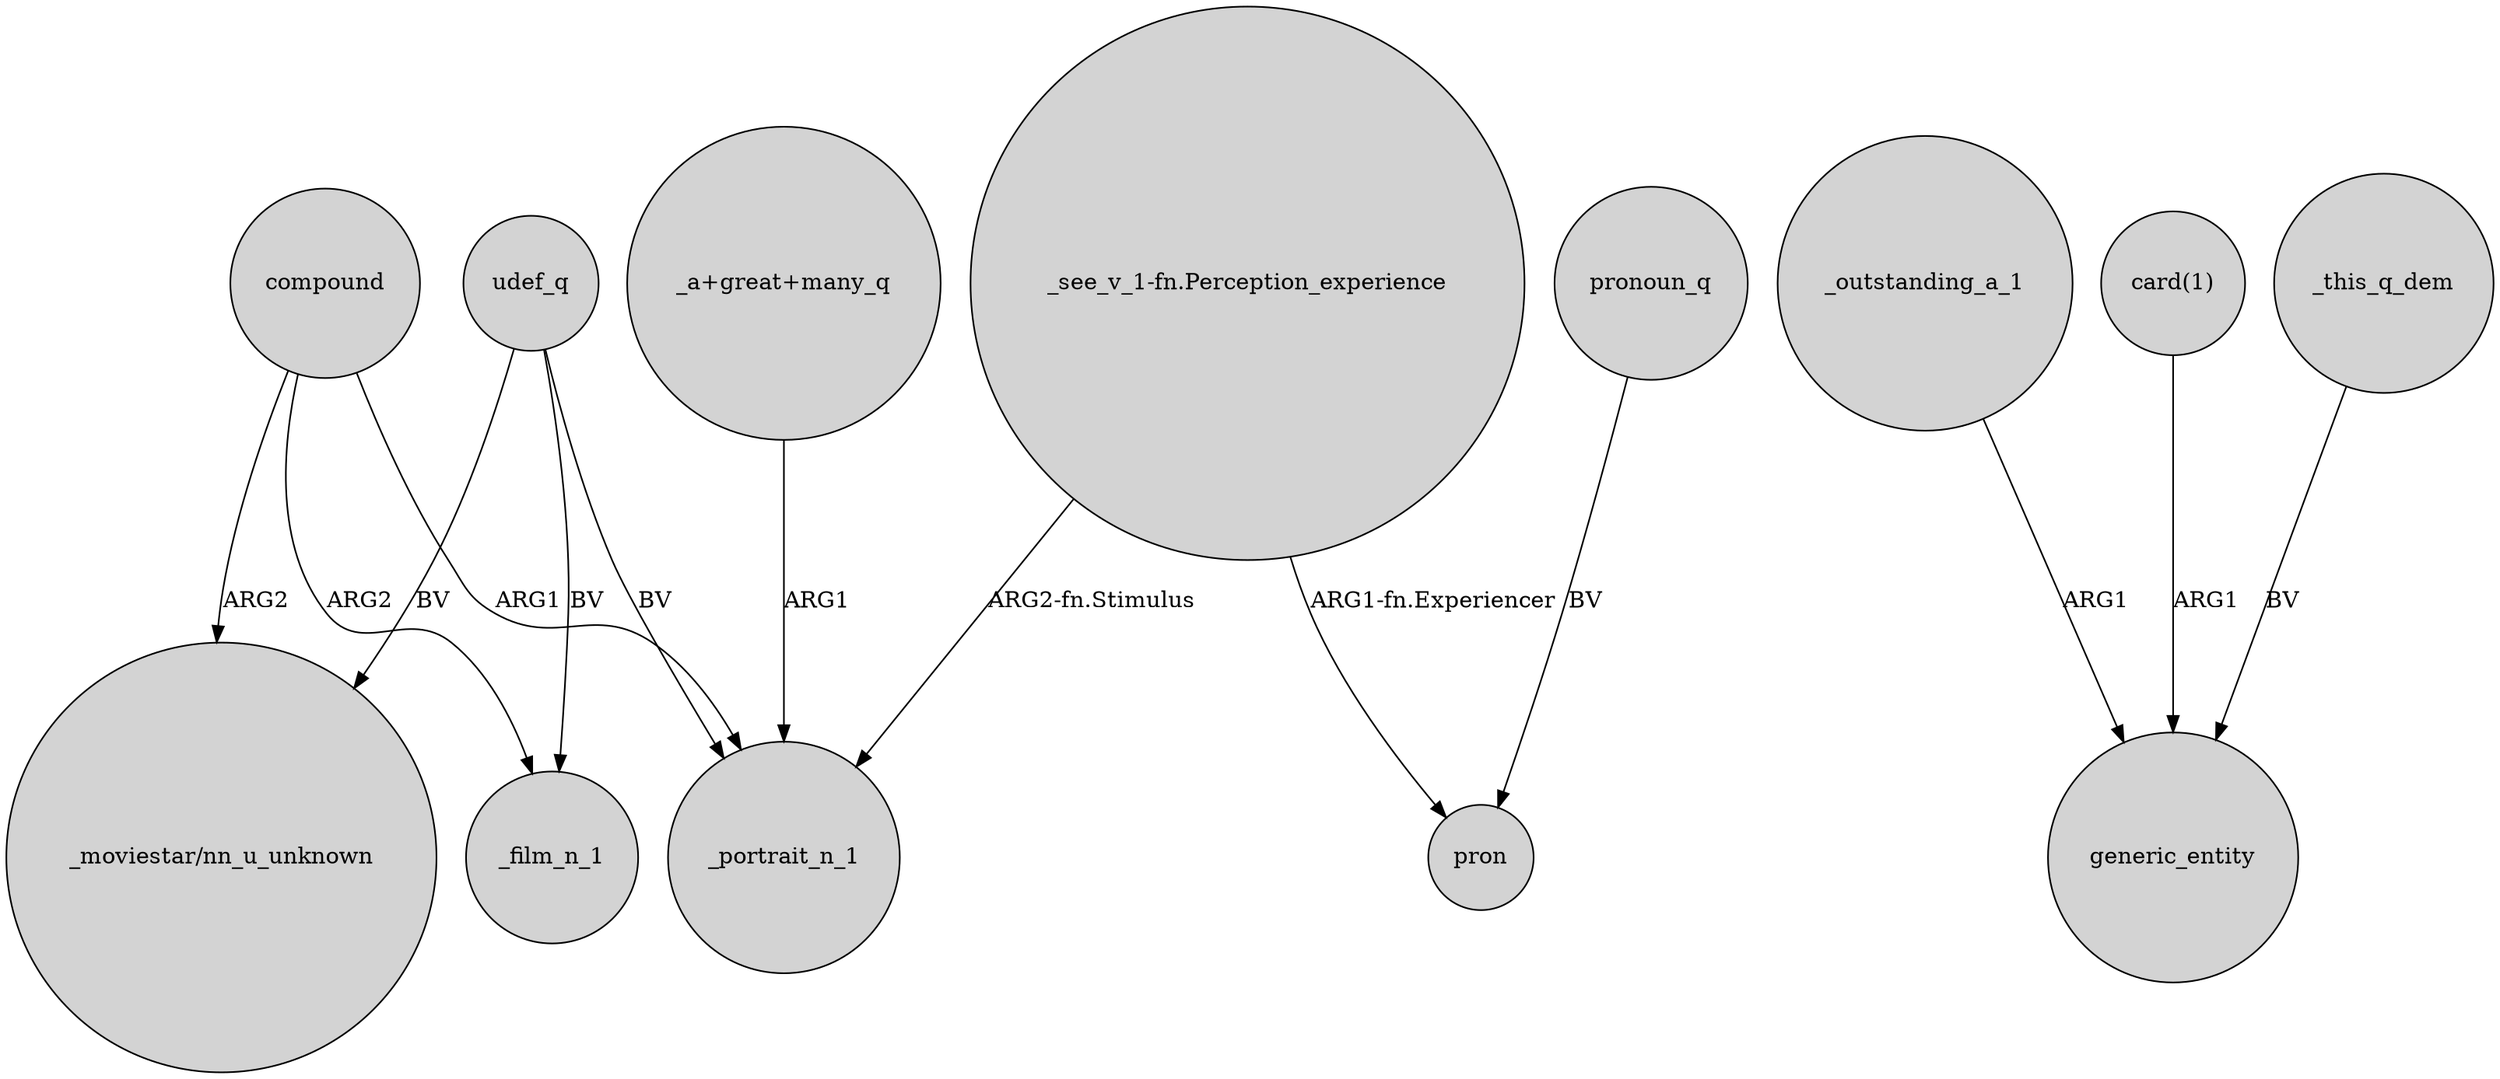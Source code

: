 digraph {
	node [shape=circle style=filled]
	compound -> _film_n_1 [label=ARG2]
	compound -> "_moviestar/nn_u_unknown" [label=ARG2]
	udef_q -> _portrait_n_1 [label=BV]
	_outstanding_a_1 -> generic_entity [label=ARG1]
	"card(1)" -> generic_entity [label=ARG1]
	_this_q_dem -> generic_entity [label=BV]
	"_see_v_1-fn.Perception_experience" -> pron [label="ARG1-fn.Experiencer"]
	udef_q -> _film_n_1 [label=BV]
	"_a+great+many_q" -> _portrait_n_1 [label=ARG1]
	compound -> _portrait_n_1 [label=ARG1]
	"_see_v_1-fn.Perception_experience" -> _portrait_n_1 [label="ARG2-fn.Stimulus"]
	udef_q -> "_moviestar/nn_u_unknown" [label=BV]
	pronoun_q -> pron [label=BV]
}
